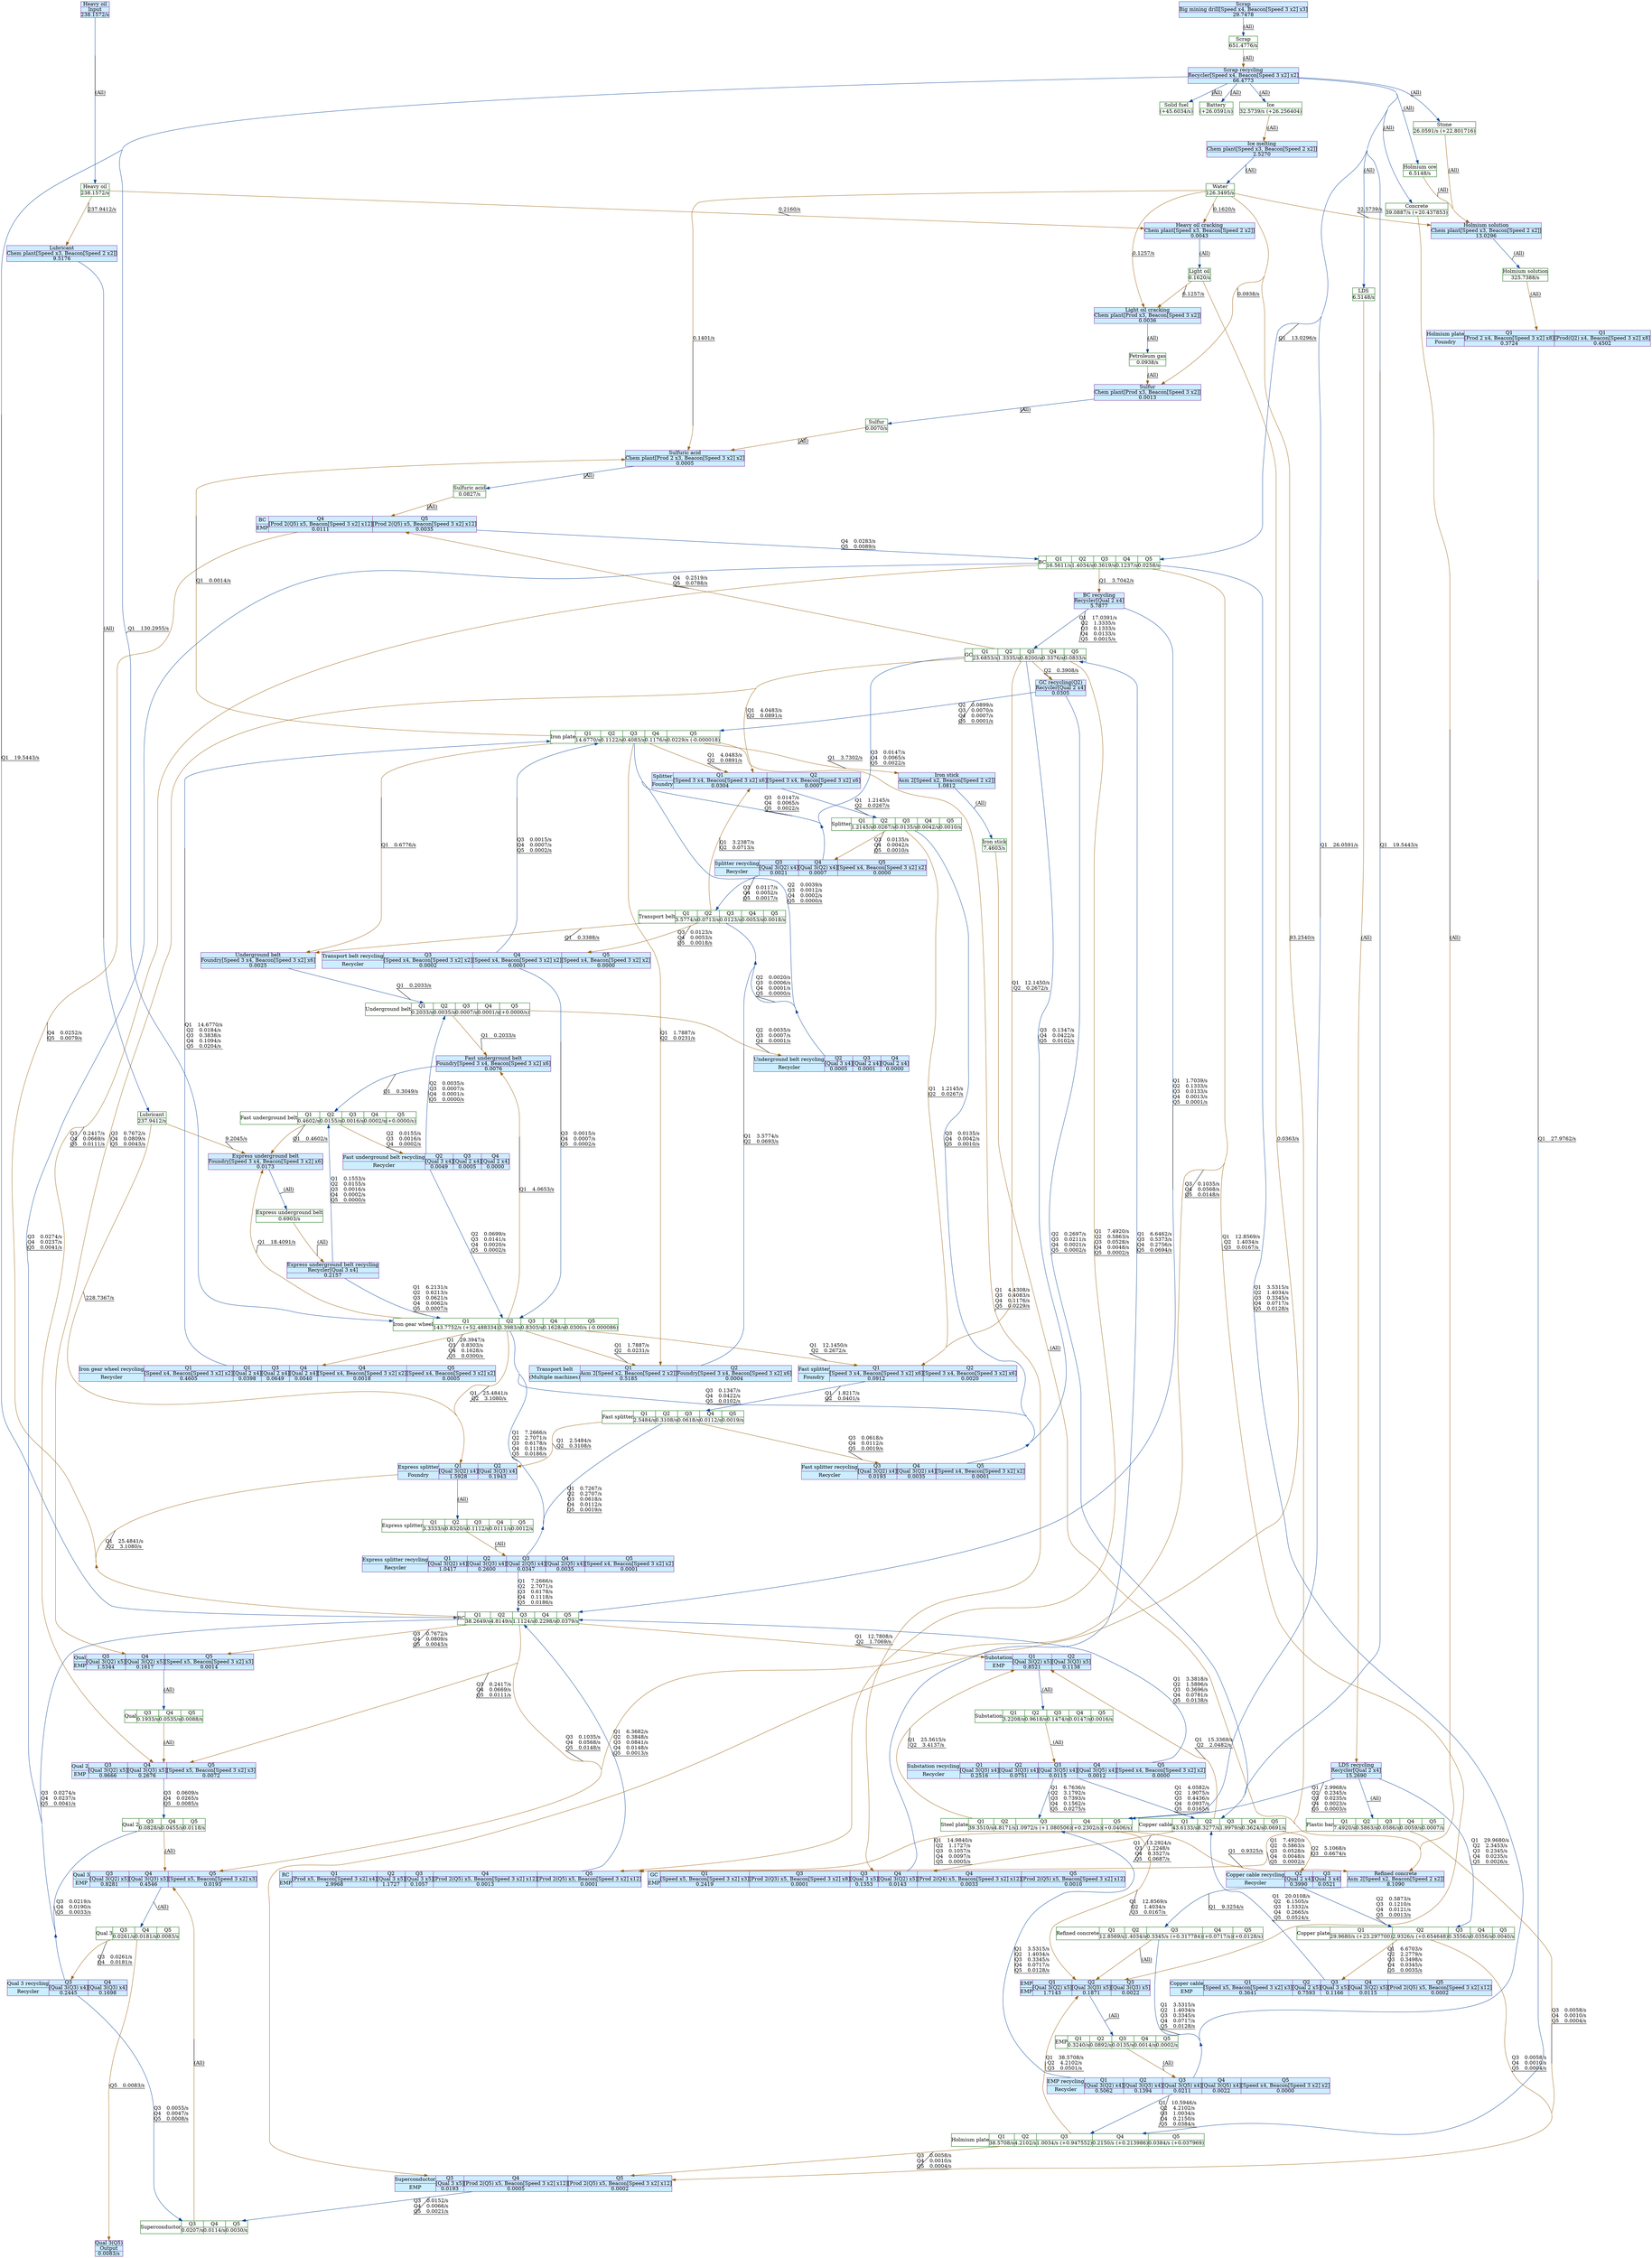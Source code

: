 digraph {
    layout="dot"
    concentrate=true
    node [shape="record"; margin=0]
    edge [decorate=true]
    0 [color="#006400"; label="{Light oil|0.1620/s}"]
    1 [color="#006400"; label="{Lubricant|237.9412/s}"]
    2 [color="#006400"; label="{Express underground belt|0.6903/s}"]
    3 [color="#006400"; label="{Water|126.3495/s}"]
    4 [color="#006400"; label="{Sulfuric acid|0.0827/s}"]
    5 [color="#006400"; label="{Sulfur|0.0070/s}"]
    6 [color="#006400"; label="{Holmium solution|325.7388/s}"]
    7 [color="#006400"; label="{Petroleum gas|0.0938/s}"]
    8 [color="#006400"; label="{Stone|26.0591/s (+22.801716)}"]
    9 [color="#006400"; label="{Holmium ore|6.5148/s}"]
    10 [color="#006400"; label="{Concrete|39.0887/s (+20.437853)}"]
    11 [color="#006400"; label="{LDS|6.5148/s}"]
    12 [color="#006400"; label="{Solid fuel|(+45.6034/s)}"]
    13 [color="#006400"; label="{Battery|(+26.0591/s)}"]
    14 [color="#006400"; label="{Scrap|651.4776/s}"]
    15 [color="#006400"; label="{Ice|32.5739/s (+26.256404)}"]
    16 [color="#006400"; label="{Heavy oil|238.1572/s}"]
    17 [color="#006400"; label="{Iron stick|7.4603/s}"]
    18 [style="filled"; color="#842e99"; fillcolor="#cceeff"; label="{Express underground belt|Foundry[Speed 3 x4, Beacon[Speed 3 x2] x6]|0.0173}"]
    19 [style="filled"; color="#842e99"; fillcolor="#cceeff"; label="{Sulfuric acid|Chem plant[Prod 2 x3, Beacon[Speed 3 x2] x2]|0.0005}"]
    20 [style="filled"; color="#842e99"; fillcolor="#cceeff"; label="{Sulfur|Chem plant[Prod x3, Beacon[Speed 3 x2]]|0.0013}"]
    21 [style="filled"; color="#842e99"; fillcolor="#cceeff"; label="{BC recycling|Recycler[Qual 2 x4]|5.7877}"]
    22 [style="filled"; color="#842e99"; fillcolor="#cceeff"; label="{Underground belt|Foundry[Speed 3 x4, Beacon[Speed 3 x2] x6]|0.0025}"]
    23 [style="filled"; color="#842e99"; fillcolor="#cceeff"; label="{Scrap recycling|Recycler[Speed x4, Beacon[Speed 3 x2] x2]|66.4773}"]
    24 [style="filled"; color="#842e99"; fillcolor="#cceeff"; label="{Ice melting|Chem plant[Speed x3, Beacon[Speed 2 x2]]|2.5270}"]
    25 [style="filled"; color="#842e99"; fillcolor="#cceeff"; label="{GC recycling(Q2)|Recycler[Qual 2 x4]|0.0305}"]
    26 [style="filled"; color="#842e99"; fillcolor="#cceeff"; label="{Lubricant|Chem plant[Speed x3, Beacon[Speed 2 x2]]|9.5176}"]
    27 [style="filled"; color="#842e99"; fillcolor="#cceeff"; label="{LDS recycling|Recycler[Qual 2 x4]|15.2690}"]
    28 [style="filled"; color="#842e99"; fillcolor="#cceeff"; label="{Light oil cracking|Chem plant[Prod x3, Beacon[Speed 3 x2]]|0.0036}"]
    29 [style="filled"; color="#842e99"; fillcolor="#cceeff"; label="{Express underground belt recycling|Recycler[Qual 3 x4]|0.2157}"]
    30 [style="filled"; color="#842e99"; fillcolor="#cceeff"; label="{Refined concrete|Asm 2[Speed x2, Beacon[Speed 2 x2]]|8.1090}"]
    31 [style="filled"; color="#842e99"; fillcolor="#cceeff"; label="{Holmium solution|Chem plant[Speed x3, Beacon[Speed 2 x2]]|13.0296}"]
    32 [style="filled"; color="#842e99"; fillcolor="#cceeff"; label="{Fast underground belt|Foundry[Speed 3 x4, Beacon[Speed 3 x2] x6]|0.0076}"]
    33 [style="filled"; color="#842e99"; fillcolor="#cceeff"; label="{Qual 3(Q5)|Output|0.0083/s}"]
    34 [style="filled"; color="#842e99"; fillcolor="#cceeff"; label="{Heavy oil|Input|238.1572/s}"]
    35 [style="filled"; color="#842e99"; fillcolor="#cceeff"; label="{Heavy oil cracking|Chem plant[Speed x3, Beacon[Speed 2 x2]]|0.0043}"]
    36 [style="filled"; color="#842e99"; fillcolor="#cceeff"; label="{Iron stick|Asm 2[Speed x2, Beacon[Speed 2 x2]]|1.0812}"]
    37 [style="filled"; color="#842e99"; fillcolor="#cceeff"; label="{Scrap|Big mining drill[Speed x4, Beacon[Speed 3 x2] x3]|29.7478}"]
    38 [color="#006400"; label="{Iron plate}|{Q1|14.6770/s}|{Q2|0.1122/s}|{Q3|0.4083/s}|{Q4|0.1176/s}|{Q5|0.0229/s (-0.000018)}"]
    39 [color="#006400"; label="{Transport belt}|{Q1|3.5774/s}|{Q2|0.0713/s}|{Q3|0.0123/s}|{Q4|0.0053/s}|{Q5|0.0018/s}"]
    40 [color="#006400"; label="{Underground belt}|{Q1|0.2033/s}|{Q2|0.0035/s}|{Q3|0.0007/s}|{Q4|0.0001/s}|{Q5|(+0.0000/s)}"]
    41 [color="#006400"; label="{Superconductor}|{Q3|0.0207/s}|{Q4|0.0114/s}|{Q5|0.0030/s}"]
    42 [color="#006400"; label="{Holmium plate}|{Q1|38.5708/s}|{Q2|4.2102/s}|{Q3|1.0034/s (+0.947552)}|{Q4|0.2150/s (+0.213986)}|{Q5|0.0384/s (+0.037969)}"]
    43 [color="#006400"; label="{Plastic bar}|{Q1|7.4920/s}|{Q2|0.5863/s}|{Q3|0.0586/s}|{Q4|0.0059/s}|{Q5|0.0007/s}"]
    44 [color="#006400"; label="{Copper plate}|{Q1|29.9680/s (+23.297700)}|{Q2|2.9326/s (+0.654648)}|{Q3|0.3556/s}|{Q4|0.0356/s}|{Q5|0.0040/s}"]
    45 [color="#006400"; label="{GC}|{Q1|23.6853/s}|{Q2|1.3335/s}|{Q3|0.8200/s}|{Q4|0.3376/s}|{Q5|0.0833/s}"]
    46 [color="#006400"; label="{Copper cable}|{Q1|43.6133/s}|{Q2|8.3277/s}|{Q3|1.9979/s}|{Q4|0.3624/s}|{Q5|0.0691/s}"]
    47 [color="#006400"; label="{Refined concrete}|{Q1|12.8569/s}|{Q2|1.4034/s}|{Q3|0.3345/s (+0.317784)}|{Q4|(+0.0717/s)}|{Q5|(+0.0128/s)}"]
    48 [color="#006400"; label="{EMP}|{Q1|0.3240/s}|{Q2|0.0892/s}|{Q3|0.0135/s}|{Q4|0.0014/s}|{Q5|0.0002/s}"]
    49 [color="#006400"; label="{BC}|{Q1|16.5611/s}|{Q2|1.4034/s}|{Q3|0.3619/s}|{Q4|0.1237/s}|{Q5|0.0258/s}"]
    50 [color="#006400"; label="{Steel plate}|{Q1|39.3510/s}|{Q2|4.8171/s}|{Q3|1.0972/s (+1.080506)}|{Q4|(+0.2302/s)}|{Q5|(+0.0406/s)}"]
    51 [color="#006400"; label="{Iron gear wheel}|{Q1|143.7752/s (+52.488334)}|{Q2|3.3983/s}|{Q3|0.8303/s}|{Q4|0.1628/s}|{Q5|0.0300/s (-0.000086)}"]
    52 [color="#006400"; label="{Splitter}|{Q1|1.2145/s}|{Q2|0.0267/s}|{Q3|0.0135/s}|{Q4|0.0042/s}|{Q5|0.0010/s}"]
    53 [color="#006400"; label="{Fast underground belt}|{Q1|0.4602/s}|{Q2|0.0155/s}|{Q3|0.0016/s}|{Q4|0.0002/s}|{Q5|(+0.0000/s)}"]
    54 [color="#006400"; label="{RC}|{Q1|38.2649/s}|{Q2|4.8149/s}|{Q3|1.1124/s}|{Q4|0.2298/s}|{Q5|0.0379/s}"]
    55 [color="#006400"; label="{Express splitter}|{Q1|3.3333/s}|{Q2|0.8320/s}|{Q3|0.1112/s}|{Q4|0.0111/s}|{Q5|0.0012/s}"]
    56 [color="#006400"; label="{Fast splitter}|{Q1|2.5484/s}|{Q2|0.3108/s}|{Q3|0.0618/s}|{Q4|0.0112/s}|{Q5|0.0019/s}"]
    57 [color="#006400"; label="{Qual}|{Q3|0.1933/s}|{Q4|0.0535/s}|{Q5|0.0088/s}"]
    58 [color="#006400"; label="{Substation}|{Q1|3.2208/s}|{Q2|0.9618/s}|{Q3|0.1474/s}|{Q4|0.0147/s}|{Q5|0.0016/s}"]
    59 [color="#006400"; label="{Qual 3}|{Q3|0.0261/s}|{Q4|0.0181/s}|{Q5|0.0083/s}"]
    60 [color="#006400"; label="{Qual 2}|{Q3|0.0828/s}|{Q4|0.0455/s}|{Q5|0.0118/s}"]
    61 [style="filled"; color="#842e99"; fillcolor="#cceeff"; label="{Underground belt recycling|Recycler}|{Q2|[Qual 3 x4]|0.0005}|{Q3|[Qual 2 x4]|0.0001}|{Q4|[Qual 2 x4]|0.0000}"; shape="record"]
    62 [style="filled"; color="#842e99"; fillcolor="#cceeff"; label="{Superconductor|EMP}|{Q3|[Qual 3 x5]|0.0193}|{Q4|[Prod 2(Q5) x5, Beacon[Speed 3 x2] x12]|0.0005}|{Q5|[Prod 2(Q5) x5, Beacon[Speed 3 x2] x12]|0.0002}"; shape="record"]
    63 [style="filled"; color="#842e99"; fillcolor="#cceeff"; label="{GC|EMP}|{Q1|[Speed x5, Beacon[Speed 3 x2] x3]|0.2419}|{Q3|[Prod 2(Q3) x5, Beacon[Speed 3 x2] x8]|0.0001}|{Q3|[Qual 3 x5]|0.1353}|{Q4|[Qual 3(Q2) x5]|0.0143}|{Q4|[Prod 2(Q4) x5, Beacon[Speed 3 x2] x12]|0.0033}|{Q5|[Prod 2(Q5) x5, Beacon[Speed 3 x2] x12]|0.0010}"; shape="record"]
    64 [style="filled"; color="#842e99"; fillcolor="#cceeff"; label="{EMP|EMP}|{Q1|[Qual 3(Q2) x5]|1.7143}|{Q2|[Qual 3(Q3) x5]|0.1871}|{Q3|[Qual 3(Q3) x5]|0.0022}"; shape="record"]
    65 [style="filled"; color="#842e99"; fillcolor="#cceeff"; label="{EMP recycling|Recycler}|{Q1|[Qual 3(Q2) x4]|0.5062}|{Q2|[Qual 3(Q3) x4]|0.1394}|{Q3|[Qual 3(Q5) x4]|0.0211}|{Q4|[Qual 3(Q5) x4]|0.0022}|{Q5|[Speed x4, Beacon[Speed 3 x2] x2]|0.0000}"; shape="record"]
    66 [style="filled"; color="#842e99"; fillcolor="#cceeff"; label="{Transport belt|(Multiple machines)}|{Q1|Asm 2[Speed x2, Beacon[Speed 2 x2]]|0.5185}|{Q2|Foundry[Speed 3 x4, Beacon[Speed 3 x2] x6]|0.0004}"; shape="record"]
    67 [style="filled"; color="#842e99"; fillcolor="#cceeff"; label="{Splitter|Foundry}|{Q1|[Speed 3 x4, Beacon[Speed 3 x2] x6]|0.0304}|{Q2|[Speed 3 x4, Beacon[Speed 3 x2] x6]|0.0007}"; shape="record"]
    68 [style="filled"; color="#842e99"; fillcolor="#cceeff"; label="{RC|EMP}|{Q1|[Prod x5, Beacon[Speed 3 x2] x4]|2.9968}|{Q2|[Qual 3 x5]|1.1727}|{Q3|[Qual 3 x5]|0.1057}|{Q4|[Prod 2(Q5) x5, Beacon[Speed 3 x2] x12]|0.0013}|{Q5|[Prod 2(Q5) x5, Beacon[Speed 3 x2] x12]|0.0001}"; shape="record"]
    69 [style="filled"; color="#842e99"; fillcolor="#cceeff"; label="{Express splitter|Foundry}|{Q1|[Qual 3(Q2) x4]|1.5928}|{Q2|[Qual 3(Q3) x4]|0.1943}"; shape="record"]
    70 [style="filled"; color="#842e99"; fillcolor="#cceeff"; label="{Qual|EMP}|{Q3|[Qual 3(Q2) x5]|1.5344}|{Q4|[Qual 3(Q2) x5]|0.1617}|{Q5|[Speed x5, Beacon[Speed 3 x2] x3]|0.0014}"; shape="record"]
    71 [style="filled"; color="#842e99"; fillcolor="#cceeff"; label="{Fast splitter recycling|Recycler}|{Q3|[Qual 3(Q2) x4]|0.0193}|{Q4|[Qual 3(Q2) x4]|0.0035}|{Q5|[Speed x4, Beacon[Speed 3 x2] x2]|0.0001}"; shape="record"]
    72 [style="filled"; color="#842e99"; fillcolor="#cceeff"; label="{BC|EMP}|{Q4|[Prod 2(Q5) x5, Beacon[Speed 3 x2] x12]|0.0111}|{Q5|[Prod 2(Q5) x5, Beacon[Speed 3 x2] x12]|0.0035}"; shape="record"]
    73 [style="filled"; color="#842e99"; fillcolor="#cceeff"; label="{Copper cable recycling|Recycler}|{Q2|[Qual 2 x4]|0.3990}|{Q3|[Qual 3 x4]|0.0521}"; shape="record"]
    74 [style="filled"; color="#842e99"; fillcolor="#cceeff"; label="{Splitter recycling|Recycler}|{Q3|[Qual 3(Q2) x4]|0.0021}|{Q4|[Qual 3(Q2) x4]|0.0007}|{Q5|[Speed x4, Beacon[Speed 3 x2] x2]|0.0000}"; shape="record"]
    75 [style="filled"; color="#842e99"; fillcolor="#cceeff"; label="{Substation|EMP}|{Q1|[Qual 3(Q2) x5]|0.8521}|{Q2|[Qual 3(Q3) x5]|0.1138}"; shape="record"]
    76 [style="filled"; color="#842e99"; fillcolor="#cceeff"; label="{Holmium plate|Foundry}|{Q1|[Prod 2 x4, Beacon[Speed 3 x2] x8]|0.3724}|{Q1|[Prod(Q2) x4, Beacon[Speed 3 x2] x8]|0.4502}"; shape="record"]
    77 [style="filled"; color="#842e99"; fillcolor="#cceeff"; label="{Express splitter recycling|Recycler}|{Q1|[Qual 3(Q2) x4]|1.0417}|{Q2|[Qual 3(Q3) x4]|0.2600}|{Q3|[Qual 2(Q5) x4]|0.0347}|{Q4|[Qual 2(Q5) x4]|0.0035}|{Q5|[Speed x4, Beacon[Speed 3 x2] x2]|0.0001}"; shape="record"]
    78 [style="filled"; color="#842e99"; fillcolor="#cceeff"; label="{Fast splitter|Foundry}|{Q1|[Speed 3 x4, Beacon[Speed 3 x2] x6]|0.0912}|{Q2|[Speed 3 x4, Beacon[Speed 3 x2] x6]|0.0020}"; shape="record"]
    79 [style="filled"; color="#842e99"; fillcolor="#cceeff"; label="{Copper cable|EMP}|{Q1|[Speed x5, Beacon[Speed 3 x2] x3]|0.3641}|{Q2|[Qual 2 x5]|0.7593}|{Q3|[Qual 3 x5]|0.1166}|{Q4|[Qual 3(Q2) x5]|0.0115}|{Q5|[Prod 2(Q5) x5, Beacon[Speed 3 x2] x12]|0.0002}"; shape="record"]
    80 [style="filled"; color="#842e99"; fillcolor="#cceeff"; label="{Qual 3|EMP}|{Q3|[Qual 3(Q2) x5]|0.8281}|{Q4|[Qual 3(Q3) x5]|0.4546}|{Q5|[Speed x5, Beacon[Speed 3 x2] x3]|0.0193}"; shape="record"]
    81 [style="filled"; color="#842e99"; fillcolor="#cceeff"; label="{Qual 3 recycling|Recycler}|{Q3|[Qual 3(Q3) x4]|0.2445}|{Q4|[Qual 3(Q3) x4]|0.1698}"; shape="record"]
    82 [style="filled"; color="#842e99"; fillcolor="#cceeff"; label="{Substation recycling|Recycler}|{Q1|[Qual 3(Q3) x4]|0.2516}|{Q2|[Qual 3(Q3) x4]|0.0751}|{Q3|[Qual 3(Q5) x4]|0.0115}|{Q4|[Qual 3(Q5) x4]|0.0012}|{Q5|[Speed x4, Beacon[Speed 3 x2] x2]|0.0000}"; shape="record"]
    83 [style="filled"; color="#842e99"; fillcolor="#cceeff"; label="{Iron gear wheel recycling|Recycler}|{Q1|[Speed x4, Beacon[Speed 3 x2] x2]|0.4605}|{Q1|[Qual 2 x4]|0.0398}|{Q3|[Qual 2 x4]|0.0649}|{Q4|[Qual 2 x4]|0.0040}|{Q4|[Speed x4, Beacon[Speed 3 x2] x2]|0.0018}|{Q5|[Speed x4, Beacon[Speed 3 x2] x2]|0.0005}"; shape="record"]
    84 [style="filled"; color="#842e99"; fillcolor="#cceeff"; label="{Fast underground belt recycling|Recycler}|{Q2|[Qual 3 x4]|0.0049}|{Q3|[Qual 2 x4]|0.0005}|{Q4|[Qual 2 x4]|0.0000}"; shape="record"]
    85 [style="filled"; color="#842e99"; fillcolor="#cceeff"; label="{Transport belt recycling|Recycler}|{Q3|[Speed x4, Beacon[Speed 3 x2] x2]|0.0002}|{Q4|[Speed x4, Beacon[Speed 3 x2] x2]|0.0001}|{Q5|[Speed x4, Beacon[Speed 3 x2] x2]|0.0000}"; shape="record"]
    86 [style="filled"; color="#842e99"; fillcolor="#cceeff"; label="{Qual 2|EMP}|{Q3|[Qual 3(Q2) x5]|0.9666}|{Q4|[Qual 3(Q3) x5]|0.2676}|{Q5|[Speed x5, Beacon[Speed 3 x2] x3]|0.0072}"; shape="record"]
    0 -> 28 [color="#99620f"; label="0.1257/s
"]
    0 -> 62 [color="#99620f"; label="0.0363/s
"]
    1 -> 18 [color="#99620f"; label="9.2045/s
"]
    1 -> 69 [color="#99620f"; label="228.7367/s
"]
    2 -> 29 [color="#99620f"; label="(All)"]
    3 -> 19 [color="#99620f"; label="0.1401/s
"]
    3 -> 20 [color="#99620f"; label="0.0938/s
"]
    3 -> 28 [color="#99620f"; label="0.1257/s
"]
    3 -> 30 [color="#99620f"; label="93.2540/s
"]
    3 -> 31 [color="#99620f"; label="32.5739/s
"]
    3 -> 35 [color="#99620f"; label="0.1620/s
"]
    4 -> 72 [color="#99620f"; label="(All)"]
    5 -> 19 [color="#99620f"; label="(All)"]
    6 -> 76 [color="#99620f"; label="(All)"]
    7 -> 20 [color="#99620f"; label="(All)"]
    8 -> 31 [color="#99620f"; label="(All)"]
    9 -> 31 [color="#99620f"; label="(All)"]
    10 -> 30 [color="#99620f"; label="(All)"]
    11 -> 27 [color="#99620f"; label="(All)"]
    14 -> 23 [color="#99620f"; label="(All)"]
    15 -> 24 [color="#99620f"; label="(All)"]
    16 -> 26 [color="#99620f"; label="237.9412/s
"]
    16 -> 35 [color="#99620f"; label="0.2160/s
"]
    17 -> 30 [color="#99620f"; label="(All)"]
    18 -> 2 [color="#0f4699"; label="(All)"]
    19 -> 4 [color="#0f4699"; label="(All)"]
    20 -> 5 [color="#0f4699"; label="(All)"]
    21 -> 45 [color="#0f4699"; label="Q1	17.0391/s
Q2	1.3335/s
Q3	0.1333/s
Q4	0.0133/s
Q5	0.0015/s
"]
    21 -> 54 [color="#0f4699"; label="Q1	1.7039/s
Q2	0.1333/s
Q3	0.0133/s
Q4	0.0013/s
Q5	0.0001/s
"]
    22 -> 40 [color="#0f4699"; label="Q1	0.2033/s
"]
    23 -> 8 [color="#0f4699"; label="(All)"]
    23 -> 9 [color="#0f4699"; label="(All)"]
    23 -> 10 [color="#0f4699"; label="(All)"]
    23 -> 12 [color="#0f4699"; label="(All)"]
    23 -> 11 [color="#0f4699"; label="(All)"]
    23 -> 13 [color="#0f4699"; label="(All)"]
    23 -> 15 [color="#0f4699"; label="(All)"]
    23 -> 46 [color="#0f4699"; label="Q1	19.5443/s
"]
    23 -> 49 [color="#0f4699"; label="Q1	13.0296/s
"]
    23 -> 50 [color="#0f4699"; label="Q1	26.0591/s
"]
    23 -> 51 [color="#0f4699"; label="Q1	130.2955/s
"]
    23 -> 54 [color="#0f4699"; label="Q1	19.5443/s
"]
    24 -> 3 [color="#0f4699"; label="(All)"]
    25 -> 38 [color="#0f4699"; label="Q2	0.0899/s
Q3	0.0070/s
Q4	0.0007/s
Q5	0.0001/s
"]
    25 -> 46 [color="#0f4699"; label="Q2	0.2697/s
Q3	0.0211/s
Q4	0.0021/s
Q5	0.0002/s
"]
    26 -> 1 [color="#0f4699"; label="(All)"]
    27 -> 43 [color="#0f4699"; label="(All)"]
    27 -> 44 [color="#0f4699"; label="Q1	29.9680/s
Q2	2.3453/s
Q3	0.2345/s
Q4	0.0235/s
Q5	0.0026/s
"]
    27 -> 50 [color="#0f4699"; label="Q1	2.9968/s
Q2	0.2345/s
Q3	0.0235/s
Q4	0.0023/s
Q5	0.0003/s
"]
    28 -> 7 [color="#0f4699"; label="(All)"]
    29 -> 51 [color="#0f4699"; label="Q1	6.2131/s
Q2	0.6213/s
Q3	0.0621/s
Q4	0.0062/s
Q5	0.0007/s
"]
    29 -> 53 [color="#0f4699"; label="Q1	0.1553/s
Q2	0.0155/s
Q3	0.0016/s
Q4	0.0002/s
Q5	0.0000/s
"]
    30 -> 47 [color="#0f4699"; label="Q1	9.3254/s
"]
    31 -> 6 [color="#0f4699"; label="(All)"]
    32 -> 53 [color="#0f4699"; label="Q1	0.3049/s
"]
    34 -> 16 [color="#0f4699"; label="(All)"]
    35 -> 0 [color="#0f4699"; label="(All)"]
    36 -> 17 [color="#0f4699"; label="(All)"]
    37 -> 14 [color="#0f4699"; label="(All)"]
    38 -> 19 [color="#99620f"; label="Q1	0.0014/s
"]
    38 -> 22 [color="#99620f"; label="Q1	0.6776/s
"]
    38 -> 36 [color="#99620f"; label="Q1	3.7302/s
"]
    38 -> 63 [color="#99620f"; label="Q1	4.4308/s
Q3	0.4083/s
Q4	0.1176/s
Q5	0.0229/s
"]
    38 -> 66 [color="#99620f"; label="Q1	1.7887/s
Q2	0.0231/s
"]
    38 -> 67 [color="#99620f"; label="Q1	4.0483/s
Q2	0.0891/s
"]
    39 -> 22 [color="#99620f"; label="Q1	0.3388/s
"]
    39 -> 67 [color="#99620f"; label="Q1	3.2387/s
Q2	0.0713/s
"]
    39 -> 85 [color="#99620f"; label="Q3	0.0123/s
Q4	0.0053/s
Q5	0.0018/s
"]
    40 -> 32 [color="#99620f"; label="Q1	0.2033/s
"]
    40 -> 61 [color="#99620f"; label="Q2	0.0035/s
Q3	0.0007/s
Q4	0.0001/s
"]
    41 -> 80 [color="#99620f"; label="(All)"]
    42 -> 62 [color="#99620f"; label="Q3	0.0058/s
Q4	0.0010/s
Q5	0.0004/s
"]
    42 -> 64 [color="#99620f"; label="Q1	38.5708/s
Q2	4.2102/s
Q3	0.0501/s
"]
    43 -> 62 [color="#99620f"; label="Q3	0.0058/s
Q4	0.0010/s
Q5	0.0004/s
"]
    43 -> 68 [color="#99620f"; label="Q1	7.4920/s
Q2	0.5863/s
Q3	0.0528/s
Q4	0.0048/s
Q5	0.0002/s
"]
    44 -> 62 [color="#99620f"; label="Q3	0.0058/s
Q4	0.0010/s
Q5	0.0004/s
"]
    44 -> 79 [color="#99620f"; label="Q1	6.6703/s
Q2	2.2779/s
Q3	0.3498/s
Q4	0.0345/s
Q5	0.0035/s
"]
    45 -> 25 [color="#99620f"; label="Q2	0.3908/s
"]
    45 -> 67 [color="#99620f"; label="Q1	4.0483/s
Q2	0.0891/s
"]
    45 -> 68 [color="#99620f"; label="Q1	7.4920/s
Q2	0.5863/s
Q3	0.0528/s
Q4	0.0048/s
Q5	0.0002/s
"]
    45 -> 70 [color="#99620f"; label="Q3	0.7672/s
Q4	0.0809/s
Q5	0.0043/s
"]
    45 -> 72 [color="#99620f"; label="Q4	0.2519/s
Q5	0.0788/s
"]
    45 -> 78 [color="#99620f"; label="Q1	12.1450/s
Q2	0.2672/s
"]
    46 -> 63 [color="#99620f"; label="Q1	13.2924/s
Q3	1.2248/s
Q4	0.3527/s
Q5	0.0687/s
"]
    46 -> 68 [color="#99620f"; label="Q1	14.9840/s
Q2	1.1727/s
Q3	0.1057/s
Q4	0.0097/s
Q5	0.0005/s
"]
    46 -> 73 [color="#99620f"; label="Q2	5.1068/s
Q3	0.6674/s
"]
    46 -> 75 [color="#99620f"; label="Q1	15.3369/s
Q2	2.0482/s
"]
    47 -> 64 [color="#99620f"; label="(All)"]
    48 -> 65 [color="#99620f"; label="(All)"]
    49 -> 21 [color="#99620f"; label="Q1	3.7042/s
"]
    49 -> 64 [color="#99620f"; label="Q1	12.8569/s
Q2	1.4034/s
Q3	0.0167/s
"]
    49 -> 80 [color="#99620f"; label="Q3	0.1035/s
Q4	0.0568/s
Q5	0.0148/s
"]
    49 -> 86 [color="#99620f"; label="Q3	0.2417/s
Q4	0.0669/s
Q5	0.0111/s
"]
    50 -> 30 [color="#99620f"; label="Q1	0.9325/s
"]
    50 -> 64 [color="#99620f"; label="Q1	12.8569/s
Q2	1.4034/s
Q3	0.0167/s
"]
    50 -> 75 [color="#99620f"; label="Q1	25.5615/s
Q2	3.4137/s
"]
    51 -> 18 [color="#99620f"; label="Q1	18.4091/s
"]
    51 -> 32 [color="#99620f"; label="Q1	4.0653/s
"]
    51 -> 66 [color="#99620f"; label="Q1	1.7887/s
Q2	0.0231/s
"]
    51 -> 69 [color="#99620f"; label="Q1	25.4841/s
Q2	3.1080/s
"]
    51 -> 78 [color="#99620f"; label="Q1	12.1450/s
Q2	0.2672/s
"]
    51 -> 83 [color="#99620f"; label="Q1	29.3947/s
Q3	0.8303/s
Q4	0.1628/s
Q5	0.0300/s
"]
    52 -> 74 [color="#99620f"; label="Q3	0.0135/s
Q4	0.0042/s
Q5	0.0010/s
"]
    52 -> 78 [color="#99620f"; label="Q1	1.2145/s
Q2	0.0267/s
"]
    53 -> 18 [color="#99620f"; label="Q1	0.4602/s
"]
    53 -> 84 [color="#99620f"; label="Q2	0.0155/s
Q3	0.0016/s
Q4	0.0002/s
"]
    54 -> 69 [color="#99620f"; label="Q1	25.4841/s
Q2	3.1080/s
"]
    54 -> 70 [color="#99620f"; label="Q3	0.7672/s
Q4	0.0809/s
Q5	0.0043/s
"]
    54 -> 72 [color="#99620f"; label="Q4	0.0252/s
Q5	0.0079/s
"]
    54 -> 75 [color="#99620f"; label="Q1	12.7808/s
Q2	1.7069/s
"]
    54 -> 80 [color="#99620f"; label="Q3	0.1035/s
Q4	0.0568/s
Q5	0.0148/s
"]
    54 -> 86 [color="#99620f"; label="Q3	0.2417/s
Q4	0.0669/s
Q5	0.0111/s
"]
    55 -> 77 [color="#99620f"; label="(All)"]
    56 -> 69 [color="#99620f"; label="Q1	2.5484/s
Q2	0.3108/s
"]
    56 -> 71 [color="#99620f"; label="Q3	0.0618/s
Q4	0.0112/s
Q5	0.0019/s
"]
    57 -> 86 [color="#99620f"; label="(All)"]
    58 -> 82 [color="#99620f"; label="(All)"]
    59 -> 33 [color="#99620f"; label="Q5	0.0083/s
"]
    59 -> 81 [color="#99620f"; label="Q3	0.0261/s
Q4	0.0181/s
"]
    60 -> 80 [color="#99620f"; label="(All)"]
    61 -> 38 [color="#0f4699"; label="Q2	0.0039/s
Q3	0.0012/s
Q4	0.0002/s
Q5	0.0000/s
"]
    61 -> 39 [color="#0f4699"; label="Q2	0.0020/s
Q3	0.0006/s
Q4	0.0001/s
Q5	0.0000/s
"]
    62 -> 41 [color="#0f4699"; label="Q3	0.0152/s
Q4	0.0066/s
Q5	0.0021/s
"]
    63 -> 45 [color="#0f4699"; label="Q1	6.6462/s
Q3	0.5373/s
Q4	0.2756/s
Q5	0.0694/s
"]
    64 -> 48 [color="#0f4699"; label="(All)"]
    65 -> 42 [color="#0f4699"; label="Q1	10.5946/s
Q2	4.2102/s
Q3	1.0034/s
Q4	0.2150/s
Q5	0.0384/s
"]
    65 -> 47 [color="#0f4699"; label="Q1	3.5315/s
Q2	1.4034/s
Q3	0.3345/s
Q4	0.0717/s
Q5	0.0128/s
"]
    65 -> 49 [color="#0f4699"; label="Q1	3.5315/s
Q2	1.4034/s
Q3	0.3345/s
Q4	0.0717/s
Q5	0.0128/s
"]
    65 -> 50 [color="#0f4699"; label="Q1	3.5315/s
Q2	1.4034/s
Q3	0.3345/s
Q4	0.0717/s
Q5	0.0128/s
"]
    66 -> 39 [color="#0f4699"; label="Q1	3.5774/s
Q2	0.0693/s
"]
    67 -> 52 [color="#0f4699"; label="Q1	1.2145/s
Q2	0.0267/s
"]
    68 -> 54 [color="#0f4699"; label="Q1	6.3682/s
Q2	0.3848/s
Q3	0.0841/s
Q4	0.0148/s
Q5	0.0013/s
"]
    69 -> 55 [color="#0f4699"; label="(All)"]
    70 -> 57 [color="#0f4699"; label="(All)"]
    71 -> 45 [color="#0f4699"; label="Q3	0.1347/s
Q4	0.0422/s
Q5	0.0102/s
"]
    71 -> 51 [color="#0f4699"; label="Q3	0.1347/s
Q4	0.0422/s
Q5	0.0102/s
"]
    71 -> 52 [color="#0f4699"; label="Q3	0.0135/s
Q4	0.0042/s
Q5	0.0010/s
"]
    72 -> 49 [color="#0f4699"; label="Q4	0.0283/s
Q5	0.0089/s
"]
    73 -> 44 [color="#0f4699"; label="Q2	0.5873/s
Q3	0.1210/s
Q4	0.0121/s
Q5	0.0013/s
"]
    74 -> 38 [color="#0f4699"; label="Q3	0.0147/s
Q4	0.0065/s
Q5	0.0022/s
"]
    74 -> 39 [color="#0f4699"; label="Q3	0.0117/s
Q4	0.0052/s
Q5	0.0017/s
"]
    74 -> 45 [color="#0f4699"; label="Q3	0.0147/s
Q4	0.0065/s
Q5	0.0022/s
"]
    75 -> 58 [color="#0f4699"; label="(All)"]
    76 -> 42 [color="#0f4699"; label="Q1	27.9762/s
"]
    77 -> 51 [color="#0f4699"; label="Q1	7.2666/s
Q2	2.7071/s
Q3	0.6178/s
Q4	0.1118/s
Q5	0.0186/s
"]
    77 -> 54 [color="#0f4699"; label="Q1	7.2666/s
Q2	2.7071/s
Q3	0.6178/s
Q4	0.1118/s
Q5	0.0186/s
"]
    77 -> 56 [color="#0f4699"; label="Q1	0.7267/s
Q2	0.2707/s
Q3	0.0618/s
Q4	0.0112/s
Q5	0.0019/s
"]
    78 -> 56 [color="#0f4699"; label="Q1	1.8217/s
Q2	0.0401/s
"]
    79 -> 46 [color="#0f4699"; label="Q1	20.0108/s
Q2	6.1505/s
Q3	1.5332/s
Q4	0.2665/s
Q5	0.0524/s
"]
    80 -> 59 [color="#0f4699"; label="(All)"]
    81 -> 41 [color="#0f4699"; label="Q3	0.0055/s
Q4	0.0047/s
Q5	0.0008/s
"]
    81 -> 49 [color="#0f4699"; label="Q3	0.0274/s
Q4	0.0237/s
Q5	0.0041/s
"]
    81 -> 54 [color="#0f4699"; label="Q3	0.0274/s
Q4	0.0237/s
Q5	0.0041/s
"]
    81 -> 60 [color="#0f4699"; label="Q3	0.0219/s
Q4	0.0190/s
Q5	0.0033/s
"]
    82 -> 46 [color="#0f4699"; label="Q1	4.0582/s
Q2	1.9075/s
Q3	0.4436/s
Q4	0.0937/s
Q5	0.0165/s
"]
    82 -> 50 [color="#0f4699"; label="Q1	6.7636/s
Q2	3.1792/s
Q3	0.7393/s
Q4	0.1562/s
Q5	0.0275/s
"]
    82 -> 54 [color="#0f4699"; label="Q1	3.3818/s
Q2	1.5896/s
Q3	0.3696/s
Q4	0.0781/s
Q5	0.0138/s
"]
    83 -> 38 [color="#0f4699"; label="Q1	14.6770/s
Q2	0.0184/s
Q3	0.3838/s
Q4	0.1094/s
Q5	0.0204/s
"]
    84 -> 40 [color="#0f4699"; label="Q2	0.0035/s
Q3	0.0007/s
Q4	0.0001/s
Q5	0.0000/s
"]
    84 -> 51 [color="#0f4699"; label="Q2	0.0699/s
Q3	0.0141/s
Q4	0.0020/s
Q5	0.0002/s
"]
    85 -> 38 [color="#0f4699"; label="Q3	0.0015/s
Q4	0.0007/s
Q5	0.0002/s
"]
    85 -> 51 [color="#0f4699"; label="Q3	0.0015/s
Q4	0.0007/s
Q5	0.0002/s
"]
    86 -> 60 [color="#0f4699"; label="Q3	0.0609/s
Q4	0.0265/s
Q5	0.0085/s
"]
    subgraph {
        rank="source"
        34
        37
    }
    subgraph {
        rank="sink"
        33
    }
}
